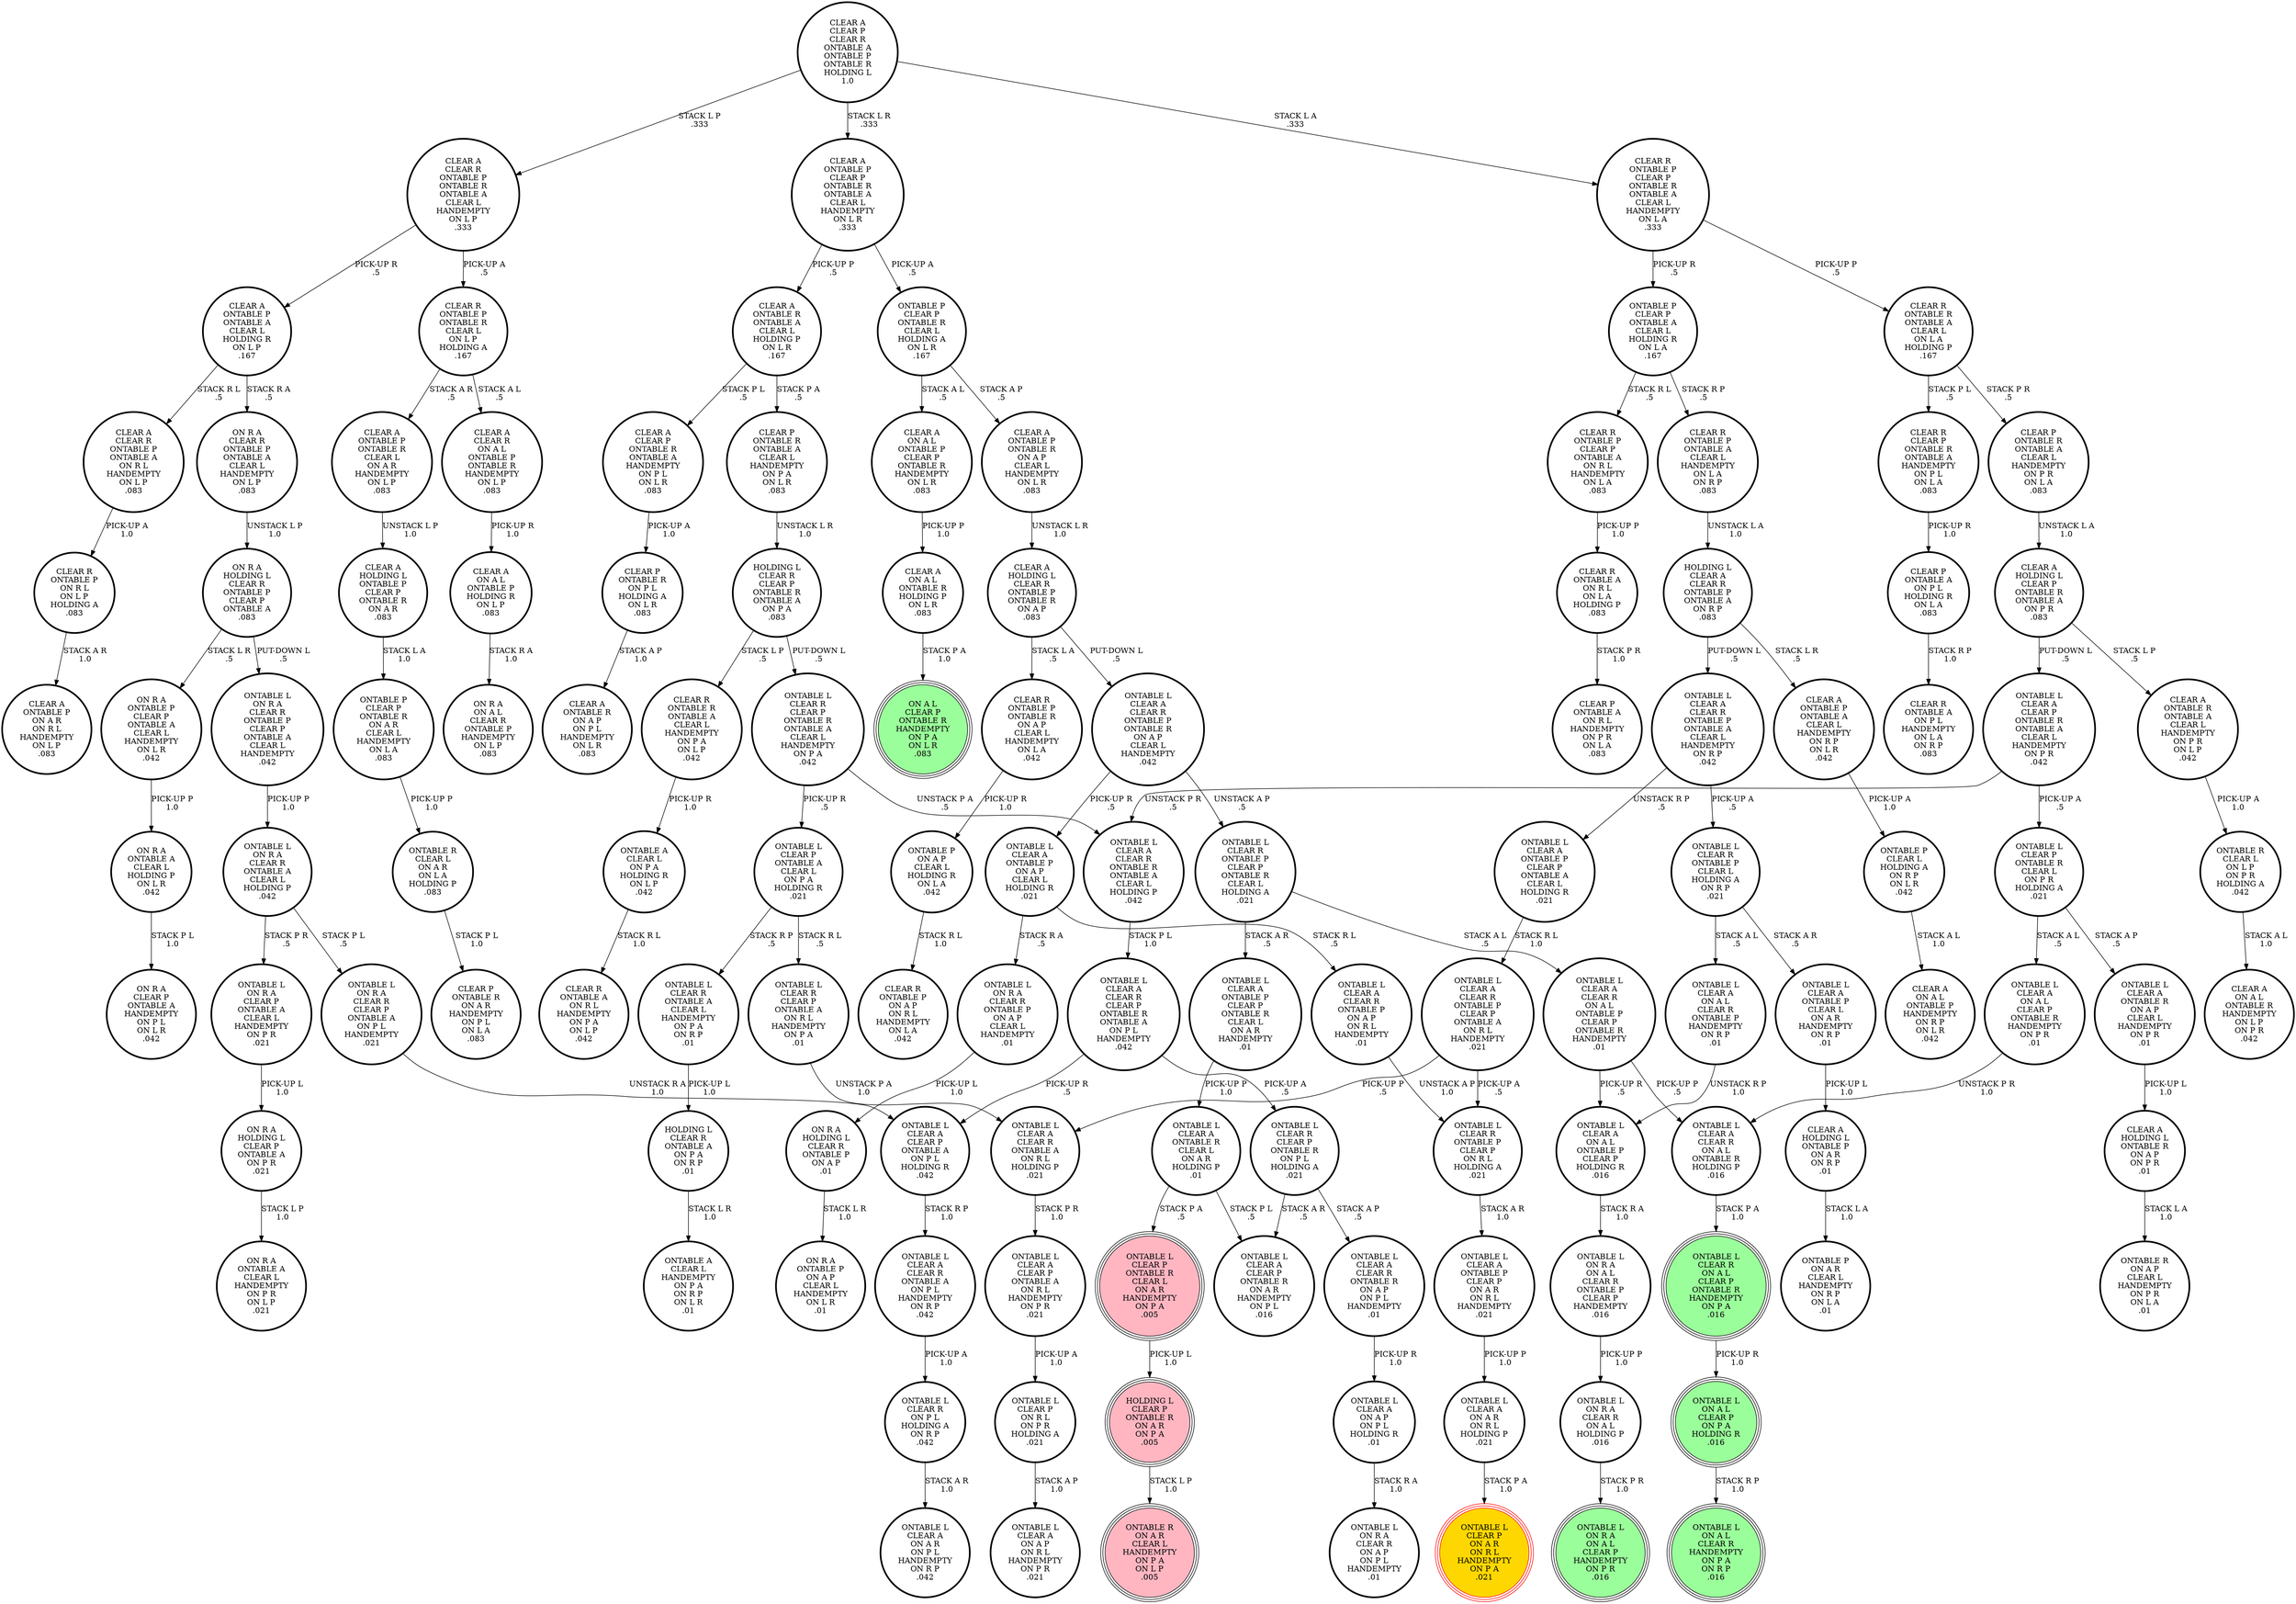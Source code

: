 digraph {
"CLEAR A\nCLEAR R\nONTABLE P\nONTABLE A\nON R L\nHANDEMPTY\nON L P\n.083\n" -> "CLEAR R\nONTABLE P\nON R L\nON L P\nHOLDING A\n.083\n"[label="PICK-UP A\n1.0\n"];
"CLEAR A\nONTABLE R\nONTABLE A\nCLEAR L\nHOLDING P\nON L R\n.167\n" -> "CLEAR A\nCLEAR P\nONTABLE R\nONTABLE A\nHANDEMPTY\nON P L\nON L R\n.083\n"[label="STACK P L\n.5\n"];
"CLEAR A\nONTABLE R\nONTABLE A\nCLEAR L\nHOLDING P\nON L R\n.167\n" -> "CLEAR P\nONTABLE R\nONTABLE A\nCLEAR L\nHANDEMPTY\nON P A\nON L R\n.083\n"[label="STACK P A\n.5\n"];
"HOLDING L\nCLEAR A\nCLEAR R\nONTABLE P\nONTABLE A\nON R P\n.083\n" -> "ONTABLE L\nCLEAR A\nCLEAR R\nONTABLE P\nONTABLE A\nCLEAR L\nHANDEMPTY\nON R P\n.042\n"[label="PUT-DOWN L\n.5\n"];
"HOLDING L\nCLEAR A\nCLEAR R\nONTABLE P\nONTABLE A\nON R P\n.083\n" -> "CLEAR A\nONTABLE P\nONTABLE A\nCLEAR L\nHANDEMPTY\nON R P\nON L R\n.042\n"[label="STACK L R\n.5\n"];
"ONTABLE L\nCLEAR A\nCLEAR R\nONTABLE P\nCLEAR P\nONTABLE A\nON R L\nHANDEMPTY\n.021\n" -> "ONTABLE L\nCLEAR A\nCLEAR R\nONTABLE A\nON R L\nHOLDING P\n.021\n"[label="PICK-UP P\n.5\n"];
"ONTABLE L\nCLEAR A\nCLEAR R\nONTABLE P\nCLEAR P\nONTABLE A\nON R L\nHANDEMPTY\n.021\n" -> "ONTABLE L\nCLEAR R\nONTABLE P\nCLEAR P\nON R L\nHOLDING A\n.021\n"[label="PICK-UP A\n.5\n"];
"ONTABLE L\nCLEAR A\nCLEAR R\nONTABLE P\nONTABLE A\nCLEAR L\nHANDEMPTY\nON R P\n.042\n" -> "ONTABLE L\nCLEAR R\nONTABLE P\nCLEAR L\nHOLDING A\nON R P\n.021\n"[label="PICK-UP A\n.5\n"];
"ONTABLE L\nCLEAR A\nCLEAR R\nONTABLE P\nONTABLE A\nCLEAR L\nHANDEMPTY\nON R P\n.042\n" -> "ONTABLE L\nCLEAR A\nONTABLE P\nCLEAR P\nONTABLE A\nCLEAR L\nHOLDING R\n.021\n"[label="UNSTACK R P\n.5\n"];
"ONTABLE R\nCLEAR L\nON A R\nON L A\nHOLDING P\n.083\n" -> "CLEAR P\nONTABLE R\nON A R\nHANDEMPTY\nON P L\nON L A\n.083\n"[label="STACK P L\n1.0\n"];
"ONTABLE L\nCLEAR A\nONTABLE R\nCLEAR L\nON A R\nHOLDING P\n.01\n" -> "ONTABLE L\nCLEAR A\nCLEAR P\nONTABLE R\nON A R\nHANDEMPTY\nON P L\n.016\n"[label="STACK P L\n.5\n"];
"ONTABLE L\nCLEAR A\nONTABLE R\nCLEAR L\nON A R\nHOLDING P\n.01\n" -> "ONTABLE L\nCLEAR P\nONTABLE R\nCLEAR L\nON A R\nHANDEMPTY\nON P A\n.005\n"[label="STACK P A\n.5\n"];
"ONTABLE L\nON R A\nON A L\nCLEAR R\nONTABLE P\nCLEAR P\nHANDEMPTY\n.016\n" -> "ONTABLE L\nON R A\nCLEAR R\nON A L\nHOLDING P\n.016\n"[label="PICK-UP P\n1.0\n"];
"CLEAR A\nCLEAR R\nONTABLE P\nONTABLE R\nONTABLE A\nCLEAR L\nHANDEMPTY\nON L P\n.333\n" -> "CLEAR A\nONTABLE P\nONTABLE A\nCLEAR L\nHOLDING R\nON L P\n.167\n"[label="PICK-UP R\n.5\n"];
"CLEAR A\nCLEAR R\nONTABLE P\nONTABLE R\nONTABLE A\nCLEAR L\nHANDEMPTY\nON L P\n.333\n" -> "CLEAR R\nONTABLE P\nONTABLE R\nCLEAR L\nON L P\nHOLDING A\n.167\n"[label="PICK-UP A\n.5\n"];
"ONTABLE L\nCLEAR A\nONTABLE P\nCLEAR P\nONTABLE A\nCLEAR L\nHOLDING R\n.021\n" -> "ONTABLE L\nCLEAR A\nCLEAR R\nONTABLE P\nCLEAR P\nONTABLE A\nON R L\nHANDEMPTY\n.021\n"[label="STACK R L\n1.0\n"];
"ON R A\nONTABLE P\nCLEAR P\nONTABLE A\nCLEAR L\nHANDEMPTY\nON L R\n.042\n" -> "ON R A\nONTABLE A\nCLEAR L\nHOLDING P\nON L R\n.042\n"[label="PICK-UP P\n1.0\n"];
"ONTABLE L\nON A L\nCLEAR P\nON P A\nHOLDING R\n.016\n" -> "ONTABLE L\nON A L\nCLEAR R\nHANDEMPTY\nON P A\nON R P\n.016\n"[label="STACK R P\n1.0\n"];
"ONTABLE L\nCLEAR A\nONTABLE P\nCLEAR L\nON A R\nHANDEMPTY\nON R P\n.01\n" -> "CLEAR A\nHOLDING L\nONTABLE P\nON A R\nON R P\n.01\n"[label="PICK-UP L\n1.0\n"];
"ONTABLE L\nCLEAR A\nCLEAR R\nONTABLE A\nON R L\nHOLDING P\n.021\n" -> "ONTABLE L\nCLEAR A\nCLEAR P\nONTABLE A\nON R L\nHANDEMPTY\nON P R\n.021\n"[label="STACK P R\n1.0\n"];
"ON R A\nHOLDING L\nCLEAR P\nONTABLE A\nON P R\n.021\n" -> "ON R A\nONTABLE A\nCLEAR L\nHANDEMPTY\nON P R\nON L P\n.021\n"[label="STACK L P\n1.0\n"];
"ONTABLE L\nCLEAR A\nON A P\nON P L\nHOLDING R\n.01\n" -> "ONTABLE L\nON R A\nCLEAR R\nON A P\nON P L\nHANDEMPTY\n.01\n"[label="STACK R A\n1.0\n"];
"ONTABLE L\nCLEAR A\nONTABLE P\nCLEAR P\nON A R\nON R L\nHANDEMPTY\n.021\n" -> "ONTABLE L\nCLEAR A\nON A R\nON R L\nHOLDING P\n.021\n"[label="PICK-UP P\n1.0\n"];
"CLEAR A\nHOLDING L\nONTABLE R\nON A P\nON P R\n.01\n" -> "ONTABLE R\nON A P\nCLEAR L\nHANDEMPTY\nON P R\nON L A\n.01\n"[label="STACK L A\n1.0\n"];
"ONTABLE L\nCLEAR A\nCLEAR R\nCLEAR P\nONTABLE R\nONTABLE A\nON P L\nHANDEMPTY\n.042\n" -> "ONTABLE L\nCLEAR A\nCLEAR P\nONTABLE A\nON P L\nHOLDING R\n.042\n"[label="PICK-UP R\n.5\n"];
"ONTABLE L\nCLEAR A\nCLEAR R\nCLEAR P\nONTABLE R\nONTABLE A\nON P L\nHANDEMPTY\n.042\n" -> "ONTABLE L\nCLEAR R\nCLEAR P\nONTABLE R\nON P L\nHOLDING A\n.021\n"[label="PICK-UP A\n.5\n"];
"ONTABLE L\nCLEAR R\nONTABLE P\nCLEAR L\nHOLDING A\nON R P\n.021\n" -> "ONTABLE L\nCLEAR A\nON A L\nCLEAR R\nONTABLE P\nHANDEMPTY\nON R P\n.01\n"[label="STACK A L\n.5\n"];
"ONTABLE L\nCLEAR R\nONTABLE P\nCLEAR L\nHOLDING A\nON R P\n.021\n" -> "ONTABLE L\nCLEAR A\nONTABLE P\nCLEAR L\nON A R\nHANDEMPTY\nON R P\n.01\n"[label="STACK A R\n.5\n"];
"ONTABLE L\nCLEAR A\nCLEAR R\nON A L\nONTABLE P\nCLEAR P\nONTABLE R\nHANDEMPTY\n.01\n" -> "ONTABLE L\nCLEAR A\nCLEAR R\nON A L\nONTABLE R\nHOLDING P\n.016\n"[label="PICK-UP P\n.5\n"];
"ONTABLE L\nCLEAR A\nCLEAR R\nON A L\nONTABLE P\nCLEAR P\nONTABLE R\nHANDEMPTY\n.01\n" -> "ONTABLE L\nCLEAR A\nON A L\nONTABLE P\nCLEAR P\nHOLDING R\n.016\n"[label="PICK-UP R\n.5\n"];
"ON R A\nCLEAR R\nONTABLE P\nONTABLE A\nCLEAR L\nHANDEMPTY\nON L P\n.083\n" -> "ON R A\nHOLDING L\nCLEAR R\nONTABLE P\nCLEAR P\nONTABLE A\n.083\n"[label="UNSTACK L P\n1.0\n"];
"CLEAR A\nHOLDING L\nCLEAR R\nONTABLE P\nONTABLE R\nON A P\n.083\n" -> "ONTABLE L\nCLEAR A\nCLEAR R\nONTABLE P\nONTABLE R\nON A P\nCLEAR L\nHANDEMPTY\n.042\n"[label="PUT-DOWN L\n.5\n"];
"CLEAR A\nHOLDING L\nCLEAR R\nONTABLE P\nONTABLE R\nON A P\n.083\n" -> "CLEAR R\nONTABLE P\nONTABLE R\nON A P\nCLEAR L\nHANDEMPTY\nON L A\n.042\n"[label="STACK L A\n.5\n"];
"CLEAR R\nONTABLE P\nONTABLE R\nCLEAR L\nON L P\nHOLDING A\n.167\n" -> "CLEAR A\nONTABLE P\nONTABLE R\nCLEAR L\nON A R\nHANDEMPTY\nON L P\n.083\n"[label="STACK A R\n.5\n"];
"CLEAR R\nONTABLE P\nONTABLE R\nCLEAR L\nON L P\nHOLDING A\n.167\n" -> "CLEAR A\nCLEAR R\nON A L\nONTABLE P\nONTABLE R\nHANDEMPTY\nON L P\n.083\n"[label="STACK A L\n.5\n"];
"CLEAR R\nONTABLE A\nON R L\nON L A\nHOLDING P\n.083\n" -> "CLEAR P\nONTABLE A\nON R L\nHANDEMPTY\nON P R\nON L A\n.083\n"[label="STACK P R\n1.0\n"];
"CLEAR R\nONTABLE P\nCLEAR P\nONTABLE A\nON R L\nHANDEMPTY\nON L A\n.083\n" -> "CLEAR R\nONTABLE A\nON R L\nON L A\nHOLDING P\n.083\n"[label="PICK-UP P\n1.0\n"];
"CLEAR R\nONTABLE P\nONTABLE R\nON A P\nCLEAR L\nHANDEMPTY\nON L A\n.042\n" -> "ONTABLE P\nON A P\nCLEAR L\nHOLDING R\nON L A\n.042\n"[label="PICK-UP R\n1.0\n"];
"ONTABLE L\nON R A\nCLEAR R\nON A L\nHOLDING P\n.016\n" -> "ONTABLE L\nON R A\nON A L\nCLEAR P\nHANDEMPTY\nON P R\n.016\n"[label="STACK P R\n1.0\n"];
"CLEAR A\nON A L\nONTABLE R\nHOLDING P\nON L R\n.083\n" -> "ON A L\nCLEAR P\nONTABLE R\nHANDEMPTY\nON P A\nON L R\n.083\n"[label="STACK P A\n1.0\n"];
"ONTABLE L\nCLEAR A\nCLEAR R\nONTABLE P\nON A P\nON R L\nHANDEMPTY\n.01\n" -> "ONTABLE L\nCLEAR R\nONTABLE P\nCLEAR P\nON R L\nHOLDING A\n.021\n"[label="UNSTACK A P\n1.0\n"];
"ONTABLE L\nCLEAR A\nCLEAR R\nONTABLE R\nON A P\nON P L\nHANDEMPTY\n.01\n" -> "ONTABLE L\nCLEAR A\nON A P\nON P L\nHOLDING R\n.01\n"[label="PICK-UP R\n1.0\n"];
"CLEAR A\nHOLDING L\nONTABLE P\nCLEAR P\nONTABLE R\nON A R\n.083\n" -> "ONTABLE P\nCLEAR P\nONTABLE R\nON A R\nCLEAR L\nHANDEMPTY\nON L A\n.083\n"[label="STACK L A\n1.0\n"];
"ONTABLE L\nON R A\nCLEAR R\nONTABLE P\nCLEAR P\nONTABLE A\nCLEAR L\nHANDEMPTY\n.042\n" -> "ONTABLE L\nON R A\nCLEAR R\nONTABLE A\nCLEAR L\nHOLDING P\n.042\n"[label="PICK-UP P\n1.0\n"];
"HOLDING L\nCLEAR R\nCLEAR P\nONTABLE R\nONTABLE A\nON P A\n.083\n" -> "CLEAR R\nONTABLE R\nONTABLE A\nCLEAR L\nHANDEMPTY\nON P A\nON L P\n.042\n"[label="STACK L P\n.5\n"];
"HOLDING L\nCLEAR R\nCLEAR P\nONTABLE R\nONTABLE A\nON P A\n.083\n" -> "ONTABLE L\nCLEAR R\nCLEAR P\nONTABLE R\nONTABLE A\nCLEAR L\nHANDEMPTY\nON P A\n.042\n"[label="PUT-DOWN L\n.5\n"];
"CLEAR A\nHOLDING L\nONTABLE P\nON A R\nON R P\n.01\n" -> "ONTABLE P\nON A R\nCLEAR L\nHANDEMPTY\nON R P\nON L A\n.01\n"[label="STACK L A\n1.0\n"];
"CLEAR A\nCLEAR R\nON A L\nONTABLE P\nONTABLE R\nHANDEMPTY\nON L P\n.083\n" -> "CLEAR A\nON A L\nONTABLE P\nHOLDING R\nON L P\n.083\n"[label="PICK-UP R\n1.0\n"];
"CLEAR A\nHOLDING L\nCLEAR P\nONTABLE R\nONTABLE A\nON P R\n.083\n" -> "CLEAR A\nONTABLE R\nONTABLE A\nCLEAR L\nHANDEMPTY\nON P R\nON L P\n.042\n"[label="STACK L P\n.5\n"];
"CLEAR A\nHOLDING L\nCLEAR P\nONTABLE R\nONTABLE A\nON P R\n.083\n" -> "ONTABLE L\nCLEAR A\nCLEAR P\nONTABLE R\nONTABLE A\nCLEAR L\nHANDEMPTY\nON P R\n.042\n"[label="PUT-DOWN L\n.5\n"];
"ONTABLE L\nCLEAR R\nCLEAR P\nONTABLE R\nON P L\nHOLDING A\n.021\n" -> "ONTABLE L\nCLEAR A\nCLEAR R\nONTABLE R\nON A P\nON P L\nHANDEMPTY\n.01\n"[label="STACK A P\n.5\n"];
"ONTABLE L\nCLEAR R\nCLEAR P\nONTABLE R\nON P L\nHOLDING A\n.021\n" -> "ONTABLE L\nCLEAR A\nCLEAR P\nONTABLE R\nON A R\nHANDEMPTY\nON P L\n.016\n"[label="STACK A R\n.5\n"];
"CLEAR A\nONTABLE P\nCLEAR P\nONTABLE R\nONTABLE A\nCLEAR L\nHANDEMPTY\nON L R\n.333\n" -> "ONTABLE P\nCLEAR P\nONTABLE R\nCLEAR L\nHOLDING A\nON L R\n.167\n"[label="PICK-UP A\n.5\n"];
"CLEAR A\nONTABLE P\nCLEAR P\nONTABLE R\nONTABLE A\nCLEAR L\nHANDEMPTY\nON L R\n.333\n" -> "CLEAR A\nONTABLE R\nONTABLE A\nCLEAR L\nHOLDING P\nON L R\n.167\n"[label="PICK-UP P\n.5\n"];
"CLEAR R\nCLEAR P\nONTABLE R\nONTABLE A\nHANDEMPTY\nON P L\nON L A\n.083\n" -> "CLEAR P\nONTABLE A\nON P L\nHOLDING R\nON L A\n.083\n"[label="PICK-UP R\n1.0\n"];
"ONTABLE L\nCLEAR A\nCLEAR R\nONTABLE R\nONTABLE A\nCLEAR L\nHOLDING P\n.042\n" -> "ONTABLE L\nCLEAR A\nCLEAR R\nCLEAR P\nONTABLE R\nONTABLE A\nON P L\nHANDEMPTY\n.042\n"[label="STACK P L\n1.0\n"];
"ONTABLE P\nCLEAR L\nHOLDING A\nON R P\nON L R\n.042\n" -> "CLEAR A\nON A L\nONTABLE P\nHANDEMPTY\nON R P\nON L R\n.042\n"[label="STACK A L\n1.0\n"];
"ONTABLE A\nCLEAR L\nON P A\nHOLDING R\nON L P\n.042\n" -> "CLEAR R\nONTABLE A\nON R L\nHANDEMPTY\nON P A\nON L P\n.042\n"[label="STACK R L\n1.0\n"];
"ONTABLE L\nON R A\nCLEAR R\nCLEAR P\nONTABLE A\nON P L\nHANDEMPTY\n.021\n" -> "ONTABLE L\nCLEAR A\nCLEAR P\nONTABLE A\nON P L\nHOLDING R\n.042\n"[label="UNSTACK R A\n1.0\n"];
"ONTABLE R\nCLEAR L\nON L P\nON P R\nHOLDING A\n.042\n" -> "CLEAR A\nON A L\nONTABLE R\nHANDEMPTY\nON L P\nON P R\n.042\n"[label="STACK A L\n1.0\n"];
"ONTABLE L\nON R A\nCLEAR P\nONTABLE A\nCLEAR L\nHANDEMPTY\nON P R\n.021\n" -> "ON R A\nHOLDING L\nCLEAR P\nONTABLE A\nON P R\n.021\n"[label="PICK-UP L\n1.0\n"];
"ONTABLE L\nCLEAR A\nCLEAR P\nONTABLE A\nON R L\nHANDEMPTY\nON P R\n.021\n" -> "ONTABLE L\nCLEAR P\nON R L\nON P R\nHOLDING A\n.021\n"[label="PICK-UP A\n1.0\n"];
"ONTABLE L\nCLEAR A\nONTABLE R\nON A P\nCLEAR L\nHANDEMPTY\nON P R\n.01\n" -> "CLEAR A\nHOLDING L\nONTABLE R\nON A P\nON P R\n.01\n"[label="PICK-UP L\n1.0\n"];
"ONTABLE L\nCLEAR A\nCLEAR R\nON A L\nONTABLE R\nHOLDING P\n.016\n" -> "ONTABLE L\nCLEAR R\nON A L\nCLEAR P\nONTABLE R\nHANDEMPTY\nON P A\n.016\n"[label="STACK P A\n1.0\n"];
"CLEAR A\nON A L\nONTABLE P\nCLEAR P\nONTABLE R\nHANDEMPTY\nON L R\n.083\n" -> "CLEAR A\nON A L\nONTABLE R\nHOLDING P\nON L R\n.083\n"[label="PICK-UP P\n1.0\n"];
"CLEAR P\nONTABLE R\nONTABLE A\nCLEAR L\nHANDEMPTY\nON P R\nON L A\n.083\n" -> "CLEAR A\nHOLDING L\nCLEAR P\nONTABLE R\nONTABLE A\nON P R\n.083\n"[label="UNSTACK L A\n1.0\n"];
"ONTABLE P\nCLEAR P\nONTABLE A\nCLEAR L\nHOLDING R\nON L A\n.167\n" -> "CLEAR R\nONTABLE P\nONTABLE A\nCLEAR L\nHANDEMPTY\nON L A\nON R P\n.083\n"[label="STACK R P\n.5\n"];
"ONTABLE P\nCLEAR P\nONTABLE A\nCLEAR L\nHOLDING R\nON L A\n.167\n" -> "CLEAR R\nONTABLE P\nCLEAR P\nONTABLE A\nON R L\nHANDEMPTY\nON L A\n.083\n"[label="STACK R L\n.5\n"];
"ONTABLE L\nCLEAR A\nON A R\nON R L\nHOLDING P\n.021\n" -> "ONTABLE L\nCLEAR P\nON A R\nON R L\nHANDEMPTY\nON P A\n.021\n"[label="STACK P A\n1.0\n"];
"CLEAR P\nONTABLE A\nON P L\nHOLDING R\nON L A\n.083\n" -> "CLEAR R\nONTABLE A\nON P L\nHANDEMPTY\nON L A\nON R P\n.083\n"[label="STACK R P\n1.0\n"];
"CLEAR R\nONTABLE R\nONTABLE A\nCLEAR L\nHANDEMPTY\nON P A\nON L P\n.042\n" -> "ONTABLE A\nCLEAR L\nON P A\nHOLDING R\nON L P\n.042\n"[label="PICK-UP R\n1.0\n"];
"ONTABLE L\nCLEAR A\nCLEAR R\nONTABLE P\nONTABLE R\nON A P\nCLEAR L\nHANDEMPTY\n.042\n" -> "ONTABLE L\nCLEAR R\nONTABLE P\nCLEAR P\nONTABLE R\nCLEAR L\nHOLDING A\n.021\n"[label="UNSTACK A P\n.5\n"];
"ONTABLE L\nCLEAR A\nCLEAR R\nONTABLE P\nONTABLE R\nON A P\nCLEAR L\nHANDEMPTY\n.042\n" -> "ONTABLE L\nCLEAR A\nONTABLE P\nON A P\nCLEAR L\nHOLDING R\n.021\n"[label="PICK-UP R\n.5\n"];
"CLEAR R\nONTABLE R\nONTABLE A\nCLEAR L\nON L A\nHOLDING P\n.167\n" -> "CLEAR R\nCLEAR P\nONTABLE R\nONTABLE A\nHANDEMPTY\nON P L\nON L A\n.083\n"[label="STACK P L\n.5\n"];
"CLEAR R\nONTABLE R\nONTABLE A\nCLEAR L\nON L A\nHOLDING P\n.167\n" -> "CLEAR P\nONTABLE R\nONTABLE A\nCLEAR L\nHANDEMPTY\nON P R\nON L A\n.083\n"[label="STACK P R\n.5\n"];
"ONTABLE L\nCLEAR P\nONTABLE R\nCLEAR L\nON A R\nHANDEMPTY\nON P A\n.005\n" -> "HOLDING L\nCLEAR P\nONTABLE R\nON A R\nON P A\n.005\n"[label="PICK-UP L\n1.0\n"];
"CLEAR R\nONTABLE P\nON R L\nON L P\nHOLDING A\n.083\n" -> "CLEAR A\nONTABLE P\nON A R\nON R L\nHANDEMPTY\nON L P\n.083\n"[label="STACK A R\n1.0\n"];
"ONTABLE P\nCLEAR P\nONTABLE R\nON A R\nCLEAR L\nHANDEMPTY\nON L A\n.083\n" -> "ONTABLE R\nCLEAR L\nON A R\nON L A\nHOLDING P\n.083\n"[label="PICK-UP P\n1.0\n"];
"ONTABLE L\nCLEAR R\nON A L\nCLEAR P\nONTABLE R\nHANDEMPTY\nON P A\n.016\n" -> "ONTABLE L\nON A L\nCLEAR P\nON P A\nHOLDING R\n.016\n"[label="PICK-UP R\n1.0\n"];
"CLEAR A\nONTABLE P\nONTABLE R\nCLEAR L\nON A R\nHANDEMPTY\nON L P\n.083\n" -> "CLEAR A\nHOLDING L\nONTABLE P\nCLEAR P\nONTABLE R\nON A R\n.083\n"[label="UNSTACK L P\n1.0\n"];
"ONTABLE L\nCLEAR A\nONTABLE P\nCLEAR P\nONTABLE R\nCLEAR L\nON A R\nHANDEMPTY\n.01\n" -> "ONTABLE L\nCLEAR A\nONTABLE R\nCLEAR L\nON A R\nHOLDING P\n.01\n"[label="PICK-UP P\n1.0\n"];
"ON R A\nONTABLE A\nCLEAR L\nHOLDING P\nON L R\n.042\n" -> "ON R A\nCLEAR P\nONTABLE A\nHANDEMPTY\nON P L\nON L R\n.042\n"[label="STACK P L\n1.0\n"];
"CLEAR A\nCLEAR P\nONTABLE R\nONTABLE A\nHANDEMPTY\nON P L\nON L R\n.083\n" -> "CLEAR P\nONTABLE R\nON P L\nHOLDING A\nON L R\n.083\n"[label="PICK-UP A\n1.0\n"];
"ONTABLE L\nCLEAR P\nON R L\nON P R\nHOLDING A\n.021\n" -> "ONTABLE L\nCLEAR A\nON A P\nON R L\nHANDEMPTY\nON P R\n.021\n"[label="STACK A P\n1.0\n"];
"ONTABLE L\nCLEAR R\nCLEAR P\nONTABLE R\nONTABLE A\nCLEAR L\nHANDEMPTY\nON P A\n.042\n" -> "ONTABLE L\nCLEAR P\nONTABLE A\nCLEAR L\nON P A\nHOLDING R\n.021\n"[label="PICK-UP R\n.5\n"];
"ONTABLE L\nCLEAR R\nCLEAR P\nONTABLE R\nONTABLE A\nCLEAR L\nHANDEMPTY\nON P A\n.042\n" -> "ONTABLE L\nCLEAR A\nCLEAR R\nONTABLE R\nONTABLE A\nCLEAR L\nHOLDING P\n.042\n"[label="UNSTACK P A\n.5\n"];
"ONTABLE L\nCLEAR A\nCLEAR P\nONTABLE A\nON P L\nHOLDING R\n.042\n" -> "ONTABLE L\nCLEAR A\nCLEAR R\nONTABLE A\nON P L\nHANDEMPTY\nON R P\n.042\n"[label="STACK R P\n1.0\n"];
"ONTABLE L\nCLEAR A\nON A L\nONTABLE P\nCLEAR P\nHOLDING R\n.016\n" -> "ONTABLE L\nON R A\nON A L\nCLEAR R\nONTABLE P\nCLEAR P\nHANDEMPTY\n.016\n"[label="STACK R A\n1.0\n"];
"ONTABLE L\nCLEAR R\nONTABLE P\nCLEAR P\nON R L\nHOLDING A\n.021\n" -> "ONTABLE L\nCLEAR A\nONTABLE P\nCLEAR P\nON A R\nON R L\nHANDEMPTY\n.021\n"[label="STACK A R\n1.0\n"];
"CLEAR A\nONTABLE P\nONTABLE A\nCLEAR L\nHOLDING R\nON L P\n.167\n" -> "CLEAR A\nCLEAR R\nONTABLE P\nONTABLE A\nON R L\nHANDEMPTY\nON L P\n.083\n"[label="STACK R L\n.5\n"];
"CLEAR A\nONTABLE P\nONTABLE A\nCLEAR L\nHOLDING R\nON L P\n.167\n" -> "ON R A\nCLEAR R\nONTABLE P\nONTABLE A\nCLEAR L\nHANDEMPTY\nON L P\n.083\n"[label="STACK R A\n.5\n"];
"ONTABLE L\nON R A\nCLEAR R\nONTABLE P\nON A P\nCLEAR L\nHANDEMPTY\n.01\n" -> "ON R A\nHOLDING L\nCLEAR R\nONTABLE P\nON A P\n.01\n"[label="PICK-UP L\n1.0\n"];
"CLEAR A\nON A L\nONTABLE P\nHOLDING R\nON L P\n.083\n" -> "ON R A\nON A L\nCLEAR R\nONTABLE P\nHANDEMPTY\nON L P\n.083\n"[label="STACK R A\n1.0\n"];
"CLEAR A\nCLEAR P\nCLEAR R\nONTABLE A\nONTABLE P\nONTABLE R\nHOLDING L\n1.0\n" -> "CLEAR A\nCLEAR R\nONTABLE P\nONTABLE R\nONTABLE A\nCLEAR L\nHANDEMPTY\nON L P\n.333\n"[label="STACK L P\n.333\n"];
"CLEAR A\nCLEAR P\nCLEAR R\nONTABLE A\nONTABLE P\nONTABLE R\nHOLDING L\n1.0\n" -> "CLEAR R\nONTABLE P\nCLEAR P\nONTABLE R\nONTABLE A\nCLEAR L\nHANDEMPTY\nON L A\n.333\n"[label="STACK L A\n.333\n"];
"CLEAR A\nCLEAR P\nCLEAR R\nONTABLE A\nONTABLE P\nONTABLE R\nHOLDING L\n1.0\n" -> "CLEAR A\nONTABLE P\nCLEAR P\nONTABLE R\nONTABLE A\nCLEAR L\nHANDEMPTY\nON L R\n.333\n"[label="STACK L R\n.333\n"];
"CLEAR A\nONTABLE R\nONTABLE A\nCLEAR L\nHANDEMPTY\nON P R\nON L P\n.042\n" -> "ONTABLE R\nCLEAR L\nON L P\nON P R\nHOLDING A\n.042\n"[label="PICK-UP A\n1.0\n"];
"CLEAR A\nONTABLE P\nONTABLE A\nCLEAR L\nHANDEMPTY\nON R P\nON L R\n.042\n" -> "ONTABLE P\nCLEAR L\nHOLDING A\nON R P\nON L R\n.042\n"[label="PICK-UP A\n1.0\n"];
"ONTABLE L\nCLEAR R\nONTABLE P\nCLEAR P\nONTABLE R\nCLEAR L\nHOLDING A\n.021\n" -> "ONTABLE L\nCLEAR A\nCLEAR R\nON A L\nONTABLE P\nCLEAR P\nONTABLE R\nHANDEMPTY\n.01\n"[label="STACK A L\n.5\n"];
"ONTABLE L\nCLEAR R\nONTABLE P\nCLEAR P\nONTABLE R\nCLEAR L\nHOLDING A\n.021\n" -> "ONTABLE L\nCLEAR A\nONTABLE P\nCLEAR P\nONTABLE R\nCLEAR L\nON A R\nHANDEMPTY\n.01\n"[label="STACK A R\n.5\n"];
"ONTABLE P\nON A P\nCLEAR L\nHOLDING R\nON L A\n.042\n" -> "CLEAR R\nONTABLE P\nON A P\nON R L\nHANDEMPTY\nON L A\n.042\n"[label="STACK R L\n1.0\n"];
"CLEAR P\nONTABLE R\nONTABLE A\nCLEAR L\nHANDEMPTY\nON P A\nON L R\n.083\n" -> "HOLDING L\nCLEAR R\nCLEAR P\nONTABLE R\nONTABLE A\nON P A\n.083\n"[label="UNSTACK L R\n1.0\n"];
"ONTABLE L\nCLEAR A\nON A L\nCLEAR R\nONTABLE P\nHANDEMPTY\nON R P\n.01\n" -> "ONTABLE L\nCLEAR A\nON A L\nONTABLE P\nCLEAR P\nHOLDING R\n.016\n"[label="UNSTACK R P\n1.0\n"];
"CLEAR R\nONTABLE P\nCLEAR P\nONTABLE R\nONTABLE A\nCLEAR L\nHANDEMPTY\nON L A\n.333\n" -> "CLEAR R\nONTABLE R\nONTABLE A\nCLEAR L\nON L A\nHOLDING P\n.167\n"[label="PICK-UP P\n.5\n"];
"CLEAR R\nONTABLE P\nCLEAR P\nONTABLE R\nONTABLE A\nCLEAR L\nHANDEMPTY\nON L A\n.333\n" -> "ONTABLE P\nCLEAR P\nONTABLE A\nCLEAR L\nHOLDING R\nON L A\n.167\n"[label="PICK-UP R\n.5\n"];
"ONTABLE L\nCLEAR P\nONTABLE A\nCLEAR L\nON P A\nHOLDING R\n.021\n" -> "ONTABLE L\nCLEAR R\nONTABLE A\nCLEAR L\nHANDEMPTY\nON P A\nON R P\n.01\n"[label="STACK R P\n.5\n"];
"ONTABLE L\nCLEAR P\nONTABLE A\nCLEAR L\nON P A\nHOLDING R\n.021\n" -> "ONTABLE L\nCLEAR R\nCLEAR P\nONTABLE A\nON R L\nHANDEMPTY\nON P A\n.01\n"[label="STACK R L\n.5\n"];
"ONTABLE L\nCLEAR R\nON P L\nHOLDING A\nON R P\n.042\n" -> "ONTABLE L\nCLEAR A\nON A R\nON P L\nHANDEMPTY\nON R P\n.042\n"[label="STACK A R\n1.0\n"];
"HOLDING L\nCLEAR P\nONTABLE R\nON A R\nON P A\n.005\n" -> "ONTABLE R\nON A R\nCLEAR L\nHANDEMPTY\nON P A\nON L P\n.005\n"[label="STACK L P\n1.0\n"];
"CLEAR R\nONTABLE P\nONTABLE A\nCLEAR L\nHANDEMPTY\nON L A\nON R P\n.083\n" -> "HOLDING L\nCLEAR A\nCLEAR R\nONTABLE P\nONTABLE A\nON R P\n.083\n"[label="UNSTACK L A\n1.0\n"];
"CLEAR P\nONTABLE R\nON P L\nHOLDING A\nON L R\n.083\n" -> "CLEAR A\nONTABLE R\nON A P\nON P L\nHANDEMPTY\nON L R\n.083\n"[label="STACK A P\n1.0\n"];
"ONTABLE L\nCLEAR R\nONTABLE A\nCLEAR L\nHANDEMPTY\nON P A\nON R P\n.01\n" -> "HOLDING L\nCLEAR R\nONTABLE A\nON P A\nON R P\n.01\n"[label="PICK-UP L\n1.0\n"];
"ON R A\nHOLDING L\nCLEAR R\nONTABLE P\nCLEAR P\nONTABLE A\n.083\n" -> "ONTABLE L\nON R A\nCLEAR R\nONTABLE P\nCLEAR P\nONTABLE A\nCLEAR L\nHANDEMPTY\n.042\n"[label="PUT-DOWN L\n.5\n"];
"ON R A\nHOLDING L\nCLEAR R\nONTABLE P\nCLEAR P\nONTABLE A\n.083\n" -> "ON R A\nONTABLE P\nCLEAR P\nONTABLE A\nCLEAR L\nHANDEMPTY\nON L R\n.042\n"[label="STACK L R\n.5\n"];
"ONTABLE L\nON R A\nCLEAR R\nONTABLE A\nCLEAR L\nHOLDING P\n.042\n" -> "ONTABLE L\nON R A\nCLEAR R\nCLEAR P\nONTABLE A\nON P L\nHANDEMPTY\n.021\n"[label="STACK P L\n.5\n"];
"ONTABLE L\nON R A\nCLEAR R\nONTABLE A\nCLEAR L\nHOLDING P\n.042\n" -> "ONTABLE L\nON R A\nCLEAR P\nONTABLE A\nCLEAR L\nHANDEMPTY\nON P R\n.021\n"[label="STACK P R\n.5\n"];
"ONTABLE P\nCLEAR P\nONTABLE R\nCLEAR L\nHOLDING A\nON L R\n.167\n" -> "CLEAR A\nON A L\nONTABLE P\nCLEAR P\nONTABLE R\nHANDEMPTY\nON L R\n.083\n"[label="STACK A L\n.5\n"];
"ONTABLE P\nCLEAR P\nONTABLE R\nCLEAR L\nHOLDING A\nON L R\n.167\n" -> "CLEAR A\nONTABLE P\nONTABLE R\nON A P\nCLEAR L\nHANDEMPTY\nON L R\n.083\n"[label="STACK A P\n.5\n"];
"ONTABLE L\nCLEAR R\nCLEAR P\nONTABLE A\nON R L\nHANDEMPTY\nON P A\n.01\n" -> "ONTABLE L\nCLEAR A\nCLEAR R\nONTABLE A\nON R L\nHOLDING P\n.021\n"[label="UNSTACK P A\n1.0\n"];
"HOLDING L\nCLEAR R\nONTABLE A\nON P A\nON R P\n.01\n" -> "ONTABLE A\nCLEAR L\nHANDEMPTY\nON P A\nON R P\nON L R\n.01\n"[label="STACK L R\n1.0\n"];
"ONTABLE L\nCLEAR A\nONTABLE P\nON A P\nCLEAR L\nHOLDING R\n.021\n" -> "ONTABLE L\nCLEAR A\nCLEAR R\nONTABLE P\nON A P\nON R L\nHANDEMPTY\n.01\n"[label="STACK R L\n.5\n"];
"ONTABLE L\nCLEAR A\nONTABLE P\nON A P\nCLEAR L\nHOLDING R\n.021\n" -> "ONTABLE L\nON R A\nCLEAR R\nONTABLE P\nON A P\nCLEAR L\nHANDEMPTY\n.01\n"[label="STACK R A\n.5\n"];
"ONTABLE L\nCLEAR P\nONTABLE R\nCLEAR L\nON P R\nHOLDING A\n.021\n" -> "ONTABLE L\nCLEAR A\nONTABLE R\nON A P\nCLEAR L\nHANDEMPTY\nON P R\n.01\n"[label="STACK A P\n.5\n"];
"ONTABLE L\nCLEAR P\nONTABLE R\nCLEAR L\nON P R\nHOLDING A\n.021\n" -> "ONTABLE L\nCLEAR A\nON A L\nCLEAR P\nONTABLE R\nHANDEMPTY\nON P R\n.01\n"[label="STACK A L\n.5\n"];
"CLEAR A\nONTABLE P\nONTABLE R\nON A P\nCLEAR L\nHANDEMPTY\nON L R\n.083\n" -> "CLEAR A\nHOLDING L\nCLEAR R\nONTABLE P\nONTABLE R\nON A P\n.083\n"[label="UNSTACK L R\n1.0\n"];
"ON R A\nHOLDING L\nCLEAR R\nONTABLE P\nON A P\n.01\n" -> "ON R A\nONTABLE P\nON A P\nCLEAR L\nHANDEMPTY\nON L R\n.01\n"[label="STACK L R\n1.0\n"];
"ONTABLE L\nCLEAR A\nON A L\nCLEAR P\nONTABLE R\nHANDEMPTY\nON P R\n.01\n" -> "ONTABLE L\nCLEAR A\nCLEAR R\nON A L\nONTABLE R\nHOLDING P\n.016\n"[label="UNSTACK P R\n1.0\n"];
"ONTABLE L\nCLEAR A\nCLEAR P\nONTABLE R\nONTABLE A\nCLEAR L\nHANDEMPTY\nON P R\n.042\n" -> "ONTABLE L\nCLEAR P\nONTABLE R\nCLEAR L\nON P R\nHOLDING A\n.021\n"[label="PICK-UP A\n.5\n"];
"ONTABLE L\nCLEAR A\nCLEAR P\nONTABLE R\nONTABLE A\nCLEAR L\nHANDEMPTY\nON P R\n.042\n" -> "ONTABLE L\nCLEAR A\nCLEAR R\nONTABLE R\nONTABLE A\nCLEAR L\nHOLDING P\n.042\n"[label="UNSTACK P R\n.5\n"];
"ONTABLE L\nCLEAR A\nCLEAR R\nONTABLE A\nON P L\nHANDEMPTY\nON R P\n.042\n" -> "ONTABLE L\nCLEAR R\nON P L\nHOLDING A\nON R P\n.042\n"[label="PICK-UP A\n1.0\n"];
"ONTABLE A\nCLEAR L\nHANDEMPTY\nON P A\nON R P\nON L R\n.01\n" [shape=circle, penwidth=3];
"ONTABLE L\nCLEAR A\nON A R\nON P L\nHANDEMPTY\nON R P\n.042\n" [shape=circle, penwidth=3];
"ONTABLE L\nON R A\nCLEAR R\nON A P\nON P L\nHANDEMPTY\n.01\n" [shape=circle, penwidth=3];
"ONTABLE L\nON R A\nON A L\nCLEAR P\nHANDEMPTY\nON P R\n.016\n" [shape=circle, style=filled, fillcolor=palegreen1, peripheries=3];
"ONTABLE R\nON A P\nCLEAR L\nHANDEMPTY\nON P R\nON L A\n.01\n" [shape=circle, penwidth=3];
"CLEAR R\nONTABLE P\nON A P\nON R L\nHANDEMPTY\nON L A\n.042\n" [shape=circle, penwidth=3];
"ON R A\nONTABLE P\nON A P\nCLEAR L\nHANDEMPTY\nON L R\n.01\n" [shape=circle, penwidth=3];
"ON A L\nCLEAR P\nONTABLE R\nHANDEMPTY\nON P A\nON L R\n.083\n" [shape=circle, style=filled, fillcolor=palegreen1, peripheries=3];
"ON R A\nCLEAR P\nONTABLE A\nHANDEMPTY\nON P L\nON L R\n.042\n" [shape=circle, penwidth=3];
"ONTABLE L\nCLEAR P\nON A R\nON R L\nHANDEMPTY\nON P A\n.021\n" [shape=circle, style=filled color=red, fillcolor=gold, peripheries=3];
"ON R A\nON A L\nCLEAR R\nONTABLE P\nHANDEMPTY\nON L P\n.083\n" [shape=circle, penwidth=3];
"CLEAR P\nONTABLE R\nON A R\nHANDEMPTY\nON P L\nON L A\n.083\n" [shape=circle, penwidth=3];
"ONTABLE L\nON A L\nCLEAR R\nHANDEMPTY\nON P A\nON R P\n.016\n" [shape=circle, style=filled, fillcolor=palegreen1, peripheries=3];
"CLEAR R\nONTABLE A\nON P L\nHANDEMPTY\nON L A\nON R P\n.083\n" [shape=circle, penwidth=3];
"ONTABLE P\nON A R\nCLEAR L\nHANDEMPTY\nON R P\nON L A\n.01\n" [shape=circle, penwidth=3];
"CLEAR P\nONTABLE A\nON R L\nHANDEMPTY\nON P R\nON L A\n.083\n" [shape=circle, penwidth=3];
"CLEAR A\nON A L\nONTABLE P\nHANDEMPTY\nON R P\nON L R\n.042\n" [shape=circle, penwidth=3];
"CLEAR A\nON A L\nONTABLE R\nHANDEMPTY\nON L P\nON P R\n.042\n" [shape=circle, penwidth=3];
"ONTABLE L\nCLEAR A\nCLEAR P\nONTABLE R\nON A R\nHANDEMPTY\nON P L\n.016\n" [shape=circle, penwidth=3];
"ONTABLE R\nON A R\nCLEAR L\nHANDEMPTY\nON P A\nON L P\n.005\n" [shape=circle, style=filled, fillcolor=lightpink, peripheries=3];
"CLEAR A\nONTABLE P\nON A R\nON R L\nHANDEMPTY\nON L P\n.083\n" [shape=circle, penwidth=3];
"CLEAR R\nONTABLE A\nON R L\nHANDEMPTY\nON P A\nON L P\n.042\n" [shape=circle, penwidth=3];
"ONTABLE L\nCLEAR A\nON A P\nON R L\nHANDEMPTY\nON P R\n.021\n" [shape=circle, penwidth=3];
"ON R A\nONTABLE A\nCLEAR L\nHANDEMPTY\nON P R\nON L P\n.021\n" [shape=circle, penwidth=3];
"CLEAR A\nONTABLE R\nON A P\nON P L\nHANDEMPTY\nON L R\n.083\n" [shape=circle, penwidth=3];
"ONTABLE P\nON A P\nCLEAR L\nHOLDING R\nON L A\n.042\n" [shape=circle, penwidth=3];
"ONTABLE R\nCLEAR L\nON A R\nON L A\nHOLDING P\n.083\n" [shape=circle, penwidth=3];
"CLEAR A\nONTABLE P\nONTABLE R\nCLEAR L\nON A R\nHANDEMPTY\nON L P\n.083\n" [shape=circle, penwidth=3];
"CLEAR A\nONTABLE R\nONTABLE A\nCLEAR L\nHANDEMPTY\nON P R\nON L P\n.042\n" [shape=circle, penwidth=3];
"ON R A\nHOLDING L\nCLEAR P\nONTABLE A\nON P R\n.021\n" [shape=circle, penwidth=3];
"CLEAR P\nONTABLE R\nON P L\nHOLDING A\nON L R\n.083\n" [shape=circle, penwidth=3];
"ONTABLE L\nCLEAR A\nONTABLE R\nON A P\nCLEAR L\nHANDEMPTY\nON P R\n.01\n" [shape=circle, penwidth=3];
"ONTABLE L\nCLEAR A\nCLEAR P\nONTABLE A\nON P L\nHOLDING R\n.042\n" [shape=circle, penwidth=3];
"CLEAR R\nONTABLE P\nONTABLE A\nCLEAR L\nHANDEMPTY\nON L A\nON R P\n.083\n" [shape=circle, penwidth=3];
"ONTABLE L\nCLEAR P\nONTABLE R\nCLEAR L\nON A R\nHANDEMPTY\nON P A\n.005\n" [shape=circle, style=filled, fillcolor=lightpink, peripheries=3];
"CLEAR A\nHOLDING L\nCLEAR R\nONTABLE P\nONTABLE R\nON A P\n.083\n" [shape=circle, penwidth=3];
"ONTABLE P\nCLEAR P\nONTABLE A\nCLEAR L\nHOLDING R\nON L A\n.167\n" [shape=circle, penwidth=3];
"CLEAR R\nONTABLE R\nONTABLE A\nCLEAR L\nON L A\nHOLDING P\n.167\n" [shape=circle, penwidth=3];
"ONTABLE L\nCLEAR A\nONTABLE P\nCLEAR L\nON A R\nHANDEMPTY\nON R P\n.01\n" [shape=circle, penwidth=3];
"CLEAR A\nHOLDING L\nCLEAR P\nONTABLE R\nONTABLE A\nON P R\n.083\n" [shape=circle, penwidth=3];
"ON R A\nONTABLE P\nCLEAR P\nONTABLE A\nCLEAR L\nHANDEMPTY\nON L R\n.042\n" [shape=circle, penwidth=3];
"ONTABLE L\nCLEAR A\nON A L\nCLEAR P\nONTABLE R\nHANDEMPTY\nON P R\n.01\n" [shape=circle, penwidth=3];
"CLEAR A\nHOLDING L\nONTABLE P\nCLEAR P\nONTABLE R\nON A R\n.083\n" [shape=circle, penwidth=3];
"ONTABLE A\nCLEAR L\nHANDEMPTY\nON P A\nON R P\nON L R\n.01\n" [shape=circle, penwidth=3];
"CLEAR A\nONTABLE P\nONTABLE A\nCLEAR L\nHANDEMPTY\nON R P\nON L R\n.042\n" [shape=circle, penwidth=3];
"ONTABLE L\nCLEAR A\nON A R\nON P L\nHANDEMPTY\nON R P\n.042\n" [shape=circle, penwidth=3];
"ONTABLE L\nCLEAR P\nONTABLE R\nCLEAR L\nON P R\nHOLDING A\n.021\n" [shape=circle, penwidth=3];
"ONTABLE L\nCLEAR A\nCLEAR R\nONTABLE A\nON R L\nHOLDING P\n.021\n" [shape=circle, penwidth=3];
"ONTABLE L\nON R A\nCLEAR R\nON A P\nON P L\nHANDEMPTY\n.01\n" [shape=circle, penwidth=3];
"ONTABLE L\nON R A\nON A L\nCLEAR P\nHANDEMPTY\nON P R\n.016\n" [shape=circle, style=filled, fillcolor=palegreen1, peripheries=3];
"HOLDING L\nCLEAR A\nCLEAR R\nONTABLE P\nONTABLE A\nON R P\n.083\n" [shape=circle, penwidth=3];
"CLEAR A\nCLEAR R\nONTABLE P\nONTABLE R\nONTABLE A\nCLEAR L\nHANDEMPTY\nON L P\n.333\n" [shape=circle, penwidth=3];
"CLEAR P\nONTABLE R\nONTABLE A\nCLEAR L\nHANDEMPTY\nON P A\nON L R\n.083\n" [shape=circle, penwidth=3];
"ONTABLE L\nCLEAR A\nCLEAR R\nONTABLE P\nON A P\nON R L\nHANDEMPTY\n.01\n" [shape=circle, penwidth=3];
"ONTABLE R\nON A P\nCLEAR L\nHANDEMPTY\nON P R\nON L A\n.01\n" [shape=circle, penwidth=3];
"CLEAR A\nONTABLE P\nONTABLE R\nON A P\nCLEAR L\nHANDEMPTY\nON L R\n.083\n" [shape=circle, penwidth=3];
"CLEAR A\nON A L\nONTABLE P\nCLEAR P\nONTABLE R\nHANDEMPTY\nON L R\n.083\n" [shape=circle, penwidth=3];
"CLEAR R\nONTABLE P\nON A P\nON R L\nHANDEMPTY\nON L A\n.042\n" [shape=circle, penwidth=3];
"CLEAR A\nHOLDING L\nONTABLE R\nON A P\nON P R\n.01\n" [shape=circle, penwidth=3];
"CLEAR A\nCLEAR P\nONTABLE R\nONTABLE A\nHANDEMPTY\nON P L\nON L R\n.083\n" [shape=circle, penwidth=3];
"ONTABLE L\nON A L\nCLEAR P\nON P A\nHOLDING R\n.016\n" [shape=circle, style=filled, fillcolor=palegreen1, peripheries=3];
"ON R A\nONTABLE P\nON A P\nCLEAR L\nHANDEMPTY\nON L R\n.01\n" [shape=circle, penwidth=3];
"ON A L\nCLEAR P\nONTABLE R\nHANDEMPTY\nON P A\nON L R\n.083\n" [shape=circle, style=filled, fillcolor=palegreen1, peripheries=3];
"ON R A\nCLEAR P\nONTABLE A\nHANDEMPTY\nON P L\nON L R\n.042\n" [shape=circle, penwidth=3];
"CLEAR A\nCLEAR P\nCLEAR R\nONTABLE A\nONTABLE P\nONTABLE R\nHOLDING L\n1.0\n" [shape=circle, penwidth=3];
"ONTABLE L\nCLEAR R\nON A L\nCLEAR P\nONTABLE R\nHANDEMPTY\nON P A\n.016\n" [shape=circle, style=filled, fillcolor=palegreen1, peripheries=3];
"CLEAR A\nCLEAR R\nONTABLE P\nONTABLE A\nON R L\nHANDEMPTY\nON L P\n.083\n" [shape=circle, penwidth=3];
"ONTABLE L\nCLEAR P\nON A R\nON R L\nHANDEMPTY\nON P A\n.021\n" [shape=circle, style=filled color=red, fillcolor=gold, peripheries=3];
"HOLDING L\nCLEAR P\nONTABLE R\nON A R\nON P A\n.005\n" [shape=circle, style=filled, fillcolor=lightpink, peripheries=3];
"ON R A\nONTABLE A\nCLEAR L\nHOLDING P\nON L R\n.042\n" [shape=circle, penwidth=3];
"HOLDING L\nCLEAR R\nONTABLE A\nON P A\nON R P\n.01\n" [shape=circle, penwidth=3];
"ONTABLE L\nON R A\nCLEAR P\nONTABLE A\nCLEAR L\nHANDEMPTY\nON P R\n.021\n" [shape=circle, penwidth=3];
"CLEAR R\nONTABLE P\nON R L\nON L P\nHOLDING A\n.083\n" [shape=circle, penwidth=3];
"ON R A\nON A L\nCLEAR R\nONTABLE P\nHANDEMPTY\nON L P\n.083\n" [shape=circle, penwidth=3];
"ONTABLE L\nCLEAR A\nCLEAR R\nON A L\nONTABLE P\nCLEAR P\nONTABLE R\nHANDEMPTY\n.01\n" [shape=circle, penwidth=3];
"CLEAR P\nONTABLE R\nON A R\nHANDEMPTY\nON P L\nON L A\n.083\n" [shape=circle, penwidth=3];
"CLEAR P\nONTABLE R\nONTABLE A\nCLEAR L\nHANDEMPTY\nON P R\nON L A\n.083\n" [shape=circle, penwidth=3];
"ONTABLE L\nON A L\nCLEAR R\nHANDEMPTY\nON P A\nON R P\n.016\n" [shape=circle, style=filled, fillcolor=palegreen1, peripheries=3];
"ONTABLE P\nCLEAR P\nONTABLE R\nCLEAR L\nHOLDING A\nON L R\n.167\n" [shape=circle, penwidth=3];
"ONTABLE L\nCLEAR A\nCLEAR R\nONTABLE P\nCLEAR P\nONTABLE A\nON R L\nHANDEMPTY\n.021\n" [shape=circle, penwidth=3];
"ONTABLE L\nCLEAR R\nCLEAR P\nONTABLE A\nON R L\nHANDEMPTY\nON P A\n.01\n" [shape=circle, penwidth=3];
"ONTABLE L\nON R A\nCLEAR R\nCLEAR P\nONTABLE A\nON P L\nHANDEMPTY\n.021\n" [shape=circle, penwidth=3];
"CLEAR A\nCLEAR R\nON A L\nONTABLE P\nONTABLE R\nHANDEMPTY\nON L P\n.083\n" [shape=circle, penwidth=3];
"ONTABLE L\nON R A\nCLEAR R\nONTABLE P\nCLEAR P\nONTABLE A\nCLEAR L\nHANDEMPTY\n.042\n" [shape=circle, penwidth=3];
"ONTABLE L\nON R A\nCLEAR R\nONTABLE A\nCLEAR L\nHOLDING P\n.042\n" [shape=circle, penwidth=3];
"CLEAR P\nONTABLE A\nON P L\nHOLDING R\nON L A\n.083\n" [shape=circle, penwidth=3];
"ONTABLE L\nCLEAR A\nCLEAR R\nONTABLE R\nONTABLE A\nCLEAR L\nHOLDING P\n.042\n" [shape=circle, penwidth=3];
"ONTABLE L\nCLEAR A\nONTABLE P\nON A P\nCLEAR L\nHOLDING R\n.021\n" [shape=circle, penwidth=3];
"CLEAR R\nONTABLE A\nON P L\nHANDEMPTY\nON L A\nON R P\n.083\n" [shape=circle, penwidth=3];
"ONTABLE L\nCLEAR A\nONTABLE R\nCLEAR L\nON A R\nHOLDING P\n.01\n" [shape=circle, penwidth=3];
"ONTABLE L\nCLEAR A\nCLEAR P\nONTABLE A\nON R L\nHANDEMPTY\nON P R\n.021\n" [shape=circle, penwidth=3];
"ONTABLE P\nON A R\nCLEAR L\nHANDEMPTY\nON R P\nON L A\n.01\n" [shape=circle, penwidth=3];
"ONTABLE L\nCLEAR R\nONTABLE P\nCLEAR P\nONTABLE R\nCLEAR L\nHOLDING A\n.021\n" [shape=circle, penwidth=3];
"ON R A\nCLEAR R\nONTABLE P\nONTABLE A\nCLEAR L\nHANDEMPTY\nON L P\n.083\n" [shape=circle, penwidth=3];
"ONTABLE P\nCLEAR L\nHOLDING A\nON R P\nON L R\n.042\n" [shape=circle, penwidth=3];
"ONTABLE L\nCLEAR R\nONTABLE P\nCLEAR P\nON R L\nHOLDING A\n.021\n" [shape=circle, penwidth=3];
"CLEAR P\nONTABLE A\nON R L\nHANDEMPTY\nON P R\nON L A\n.083\n" [shape=circle, penwidth=3];
"CLEAR A\nON A L\nONTABLE P\nHANDEMPTY\nON R P\nON L R\n.042\n" [shape=circle, penwidth=3];
"ONTABLE L\nCLEAR A\nONTABLE P\nCLEAR P\nON A R\nON R L\nHANDEMPTY\n.021\n" [shape=circle, penwidth=3];
"ON R A\nHOLDING L\nCLEAR R\nONTABLE P\nON A P\n.01\n" [shape=circle, penwidth=3];
"ONTABLE A\nCLEAR L\nON P A\nHOLDING R\nON L P\n.042\n" [shape=circle, penwidth=3];
"ONTABLE L\nON R A\nCLEAR R\nON A L\nHOLDING P\n.016\n" [shape=circle, penwidth=3];
"ONTABLE L\nON R A\nON A L\nCLEAR R\nONTABLE P\nCLEAR P\nHANDEMPTY\n.016\n" [shape=circle, penwidth=3];
"ONTABLE L\nCLEAR A\nON A R\nON R L\nHOLDING P\n.021\n" [shape=circle, penwidth=3];
"CLEAR A\nONTABLE P\nCLEAR P\nONTABLE R\nONTABLE A\nCLEAR L\nHANDEMPTY\nON L R\n.333\n" [shape=circle, penwidth=3];
"ONTABLE L\nCLEAR A\nCLEAR R\nONTABLE A\nON P L\nHANDEMPTY\nON R P\n.042\n" [shape=circle, penwidth=3];
"ONTABLE L\nCLEAR A\nCLEAR R\nCLEAR P\nONTABLE R\nONTABLE A\nON P L\nHANDEMPTY\n.042\n" [shape=circle, penwidth=3];
"ONTABLE L\nCLEAR A\nCLEAR R\nON A L\nONTABLE R\nHOLDING P\n.016\n" [shape=circle, penwidth=3];
"ONTABLE L\nCLEAR A\nON A L\nONTABLE P\nCLEAR P\nHOLDING R\n.016\n" [shape=circle, penwidth=3];
"ONTABLE L\nCLEAR A\nCLEAR P\nONTABLE R\nONTABLE A\nCLEAR L\nHANDEMPTY\nON P R\n.042\n" [shape=circle, penwidth=3];
"CLEAR R\nONTABLE R\nONTABLE A\nCLEAR L\nHANDEMPTY\nON P A\nON L P\n.042\n" [shape=circle, penwidth=3];
"ONTABLE L\nCLEAR A\nON A L\nCLEAR R\nONTABLE P\nHANDEMPTY\nON R P\n.01\n" [shape=circle, penwidth=3];
"ONTABLE L\nCLEAR R\nCLEAR P\nONTABLE R\nON P L\nHOLDING A\n.021\n" [shape=circle, penwidth=3];
"CLEAR A\nON A L\nONTABLE R\nHANDEMPTY\nON L P\nON P R\n.042\n" [shape=circle, penwidth=3];
"CLEAR R\nONTABLE P\nCLEAR P\nONTABLE A\nON R L\nHANDEMPTY\nON L A\n.083\n" [shape=circle, penwidth=3];
"ONTABLE L\nCLEAR A\nCLEAR P\nONTABLE R\nON A R\nHANDEMPTY\nON P L\n.016\n" [shape=circle, penwidth=3];
"CLEAR A\nHOLDING L\nONTABLE P\nON A R\nON R P\n.01\n" [shape=circle, penwidth=3];
"HOLDING L\nCLEAR R\nCLEAR P\nONTABLE R\nONTABLE A\nON P A\n.083\n" [shape=circle, penwidth=3];
"ONTABLE L\nCLEAR R\nCLEAR P\nONTABLE R\nONTABLE A\nCLEAR L\nHANDEMPTY\nON P A\n.042\n" [shape=circle, penwidth=3];
"CLEAR R\nONTABLE P\nCLEAR P\nONTABLE R\nONTABLE A\nCLEAR L\nHANDEMPTY\nON L A\n.333\n" [shape=circle, penwidth=3];
"ONTABLE L\nCLEAR R\nONTABLE P\nCLEAR L\nHOLDING A\nON R P\n.021\n" [shape=circle, penwidth=3];
"ONTABLE R\nON A R\nCLEAR L\nHANDEMPTY\nON P A\nON L P\n.005\n" [shape=circle, style=filled, fillcolor=lightpink, peripheries=3];
"ONTABLE L\nCLEAR P\nONTABLE A\nCLEAR L\nON P A\nHOLDING R\n.021\n" [shape=circle, penwidth=3];
"CLEAR R\nONTABLE A\nON R L\nON L A\nHOLDING P\n.083\n" [shape=circle, penwidth=3];
"CLEAR A\nONTABLE P\nON A R\nON R L\nHANDEMPTY\nON L P\n.083\n" [shape=circle, penwidth=3];
"ONTABLE L\nCLEAR P\nON R L\nON P R\nHOLDING A\n.021\n" [shape=circle, penwidth=3];
"CLEAR A\nONTABLE R\nONTABLE A\nCLEAR L\nHOLDING P\nON L R\n.167\n" [shape=circle, penwidth=3];
"CLEAR R\nCLEAR P\nONTABLE R\nONTABLE A\nHANDEMPTY\nON P L\nON L A\n.083\n" [shape=circle, penwidth=3];
"CLEAR R\nONTABLE A\nON R L\nHANDEMPTY\nON P A\nON L P\n.042\n" [shape=circle, penwidth=3];
"ONTABLE L\nCLEAR A\nCLEAR R\nONTABLE R\nON A P\nON P L\nHANDEMPTY\n.01\n" [shape=circle, penwidth=3];
"CLEAR A\nONTABLE P\nONTABLE A\nCLEAR L\nHOLDING R\nON L P\n.167\n" [shape=circle, penwidth=3];
"ONTABLE R\nCLEAR L\nON L P\nON P R\nHOLDING A\n.042\n" [shape=circle, penwidth=3];
"ONTABLE L\nCLEAR A\nONTABLE P\nCLEAR P\nONTABLE R\nCLEAR L\nON A R\nHANDEMPTY\n.01\n" [shape=circle, penwidth=3];
"ONTABLE L\nCLEAR A\nON A P\nON R L\nHANDEMPTY\nON P R\n.021\n" [shape=circle, penwidth=3];
"CLEAR R\nONTABLE P\nONTABLE R\nON A P\nCLEAR L\nHANDEMPTY\nON L A\n.042\n" [shape=circle, penwidth=3];
"ONTABLE L\nCLEAR A\nONTABLE P\nCLEAR P\nONTABLE A\nCLEAR L\nHOLDING R\n.021\n" [shape=circle, penwidth=3];
"ONTABLE L\nCLEAR A\nON A P\nON P L\nHOLDING R\n.01\n" [shape=circle, penwidth=3];
"CLEAR A\nON A L\nONTABLE P\nHOLDING R\nON L P\n.083\n" [shape=circle, penwidth=3];
"ONTABLE L\nCLEAR R\nONTABLE A\nCLEAR L\nHANDEMPTY\nON P A\nON R P\n.01\n" [shape=circle, penwidth=3];
"ONTABLE P\nCLEAR P\nONTABLE R\nON A R\nCLEAR L\nHANDEMPTY\nON L A\n.083\n" [shape=circle, penwidth=3];
"ONTABLE L\nCLEAR A\nCLEAR R\nONTABLE P\nONTABLE R\nON A P\nCLEAR L\nHANDEMPTY\n.042\n" [shape=circle, penwidth=3];
"ONTABLE L\nCLEAR R\nON P L\nHOLDING A\nON R P\n.042\n" [shape=circle, penwidth=3];
"ON R A\nHOLDING L\nCLEAR R\nONTABLE P\nCLEAR P\nONTABLE A\n.083\n" [shape=circle, penwidth=3];
"CLEAR A\nON A L\nONTABLE R\nHOLDING P\nON L R\n.083\n" [shape=circle, penwidth=3];
"ONTABLE L\nON R A\nCLEAR R\nONTABLE P\nON A P\nCLEAR L\nHANDEMPTY\n.01\n" [shape=circle, penwidth=3];
"ON R A\nONTABLE A\nCLEAR L\nHANDEMPTY\nON P R\nON L P\n.021\n" [shape=circle, penwidth=3];
"CLEAR R\nONTABLE P\nONTABLE R\nCLEAR L\nON L P\nHOLDING A\n.167\n" [shape=circle, penwidth=3];
"CLEAR A\nONTABLE R\nON A P\nON P L\nHANDEMPTY\nON L R\n.083\n" [shape=circle, penwidth=3];
"ONTABLE L\nCLEAR A\nCLEAR R\nONTABLE P\nONTABLE A\nCLEAR L\nHANDEMPTY\nON R P\n.042\n" [shape=circle, penwidth=3];
}
